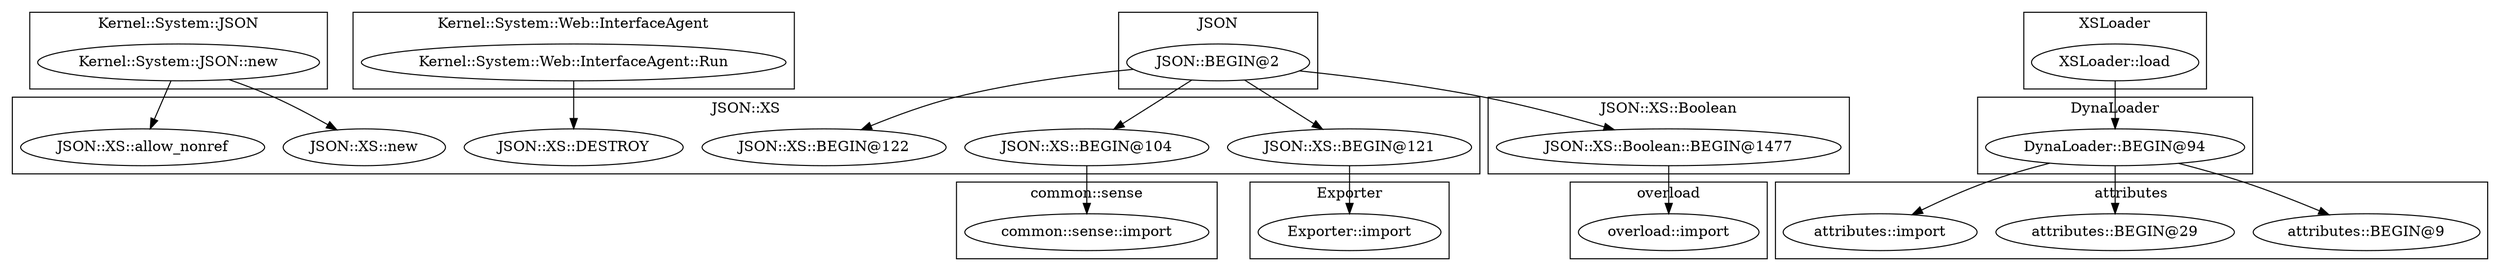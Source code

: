 digraph {
graph [overlap=false]
subgraph cluster_Kernel_System_JSON {
	label="Kernel::System::JSON";
	"Kernel::System::JSON::new";
}
subgraph cluster_JSON_XS {
	label="JSON::XS";
	"JSON::XS::BEGIN@104";
	"JSON::XS::allow_nonref";
	"JSON::XS::new";
	"JSON::XS::DESTROY";
	"JSON::XS::BEGIN@121";
	"JSON::XS::BEGIN@122";
}
subgraph cluster_DynaLoader {
	label="DynaLoader";
	"DynaLoader::BEGIN@94";
}
subgraph cluster_common_sense {
	label="common::sense";
	"common::sense::import";
}
subgraph cluster_attributes {
	label="attributes";
	"attributes::BEGIN@9";
	"attributes::BEGIN@29";
	"attributes::import";
}
subgraph cluster_XSLoader {
	label="XSLoader";
	"XSLoader::load";
}
subgraph cluster_JSON_XS_Boolean {
	label="JSON::XS::Boolean";
	"JSON::XS::Boolean::BEGIN@1477";
}
subgraph cluster_Exporter {
	label="Exporter";
	"Exporter::import";
}
subgraph cluster_Kernel_System_Web_InterfaceAgent {
	label="Kernel::System::Web::InterfaceAgent";
	"Kernel::System::Web::InterfaceAgent::Run";
}
subgraph cluster_overload {
	label="overload";
	"overload::import";
}
subgraph cluster_JSON {
	label="JSON";
	"JSON::BEGIN@2";
}
"JSON::BEGIN@2" -> "JSON::XS::BEGIN@104";
"JSON::XS::BEGIN@121" -> "Exporter::import";
"JSON::XS::BEGIN@104" -> "common::sense::import";
"DynaLoader::BEGIN@94" -> "attributes::import";
"Kernel::System::Web::InterfaceAgent::Run" -> "JSON::XS::DESTROY";
"JSON::XS::Boolean::BEGIN@1477" -> "overload::import";
"JSON::BEGIN@2" -> "JSON::XS::BEGIN@121";
"JSON::BEGIN@2" -> "JSON::XS::BEGIN@122";
"XSLoader::load" -> "DynaLoader::BEGIN@94";
"DynaLoader::BEGIN@94" -> "attributes::BEGIN@9";
"JSON::BEGIN@2" -> "JSON::XS::Boolean::BEGIN@1477";
"DynaLoader::BEGIN@94" -> "attributes::BEGIN@29";
"Kernel::System::JSON::new" -> "JSON::XS::new";
"Kernel::System::JSON::new" -> "JSON::XS::allow_nonref";
}
